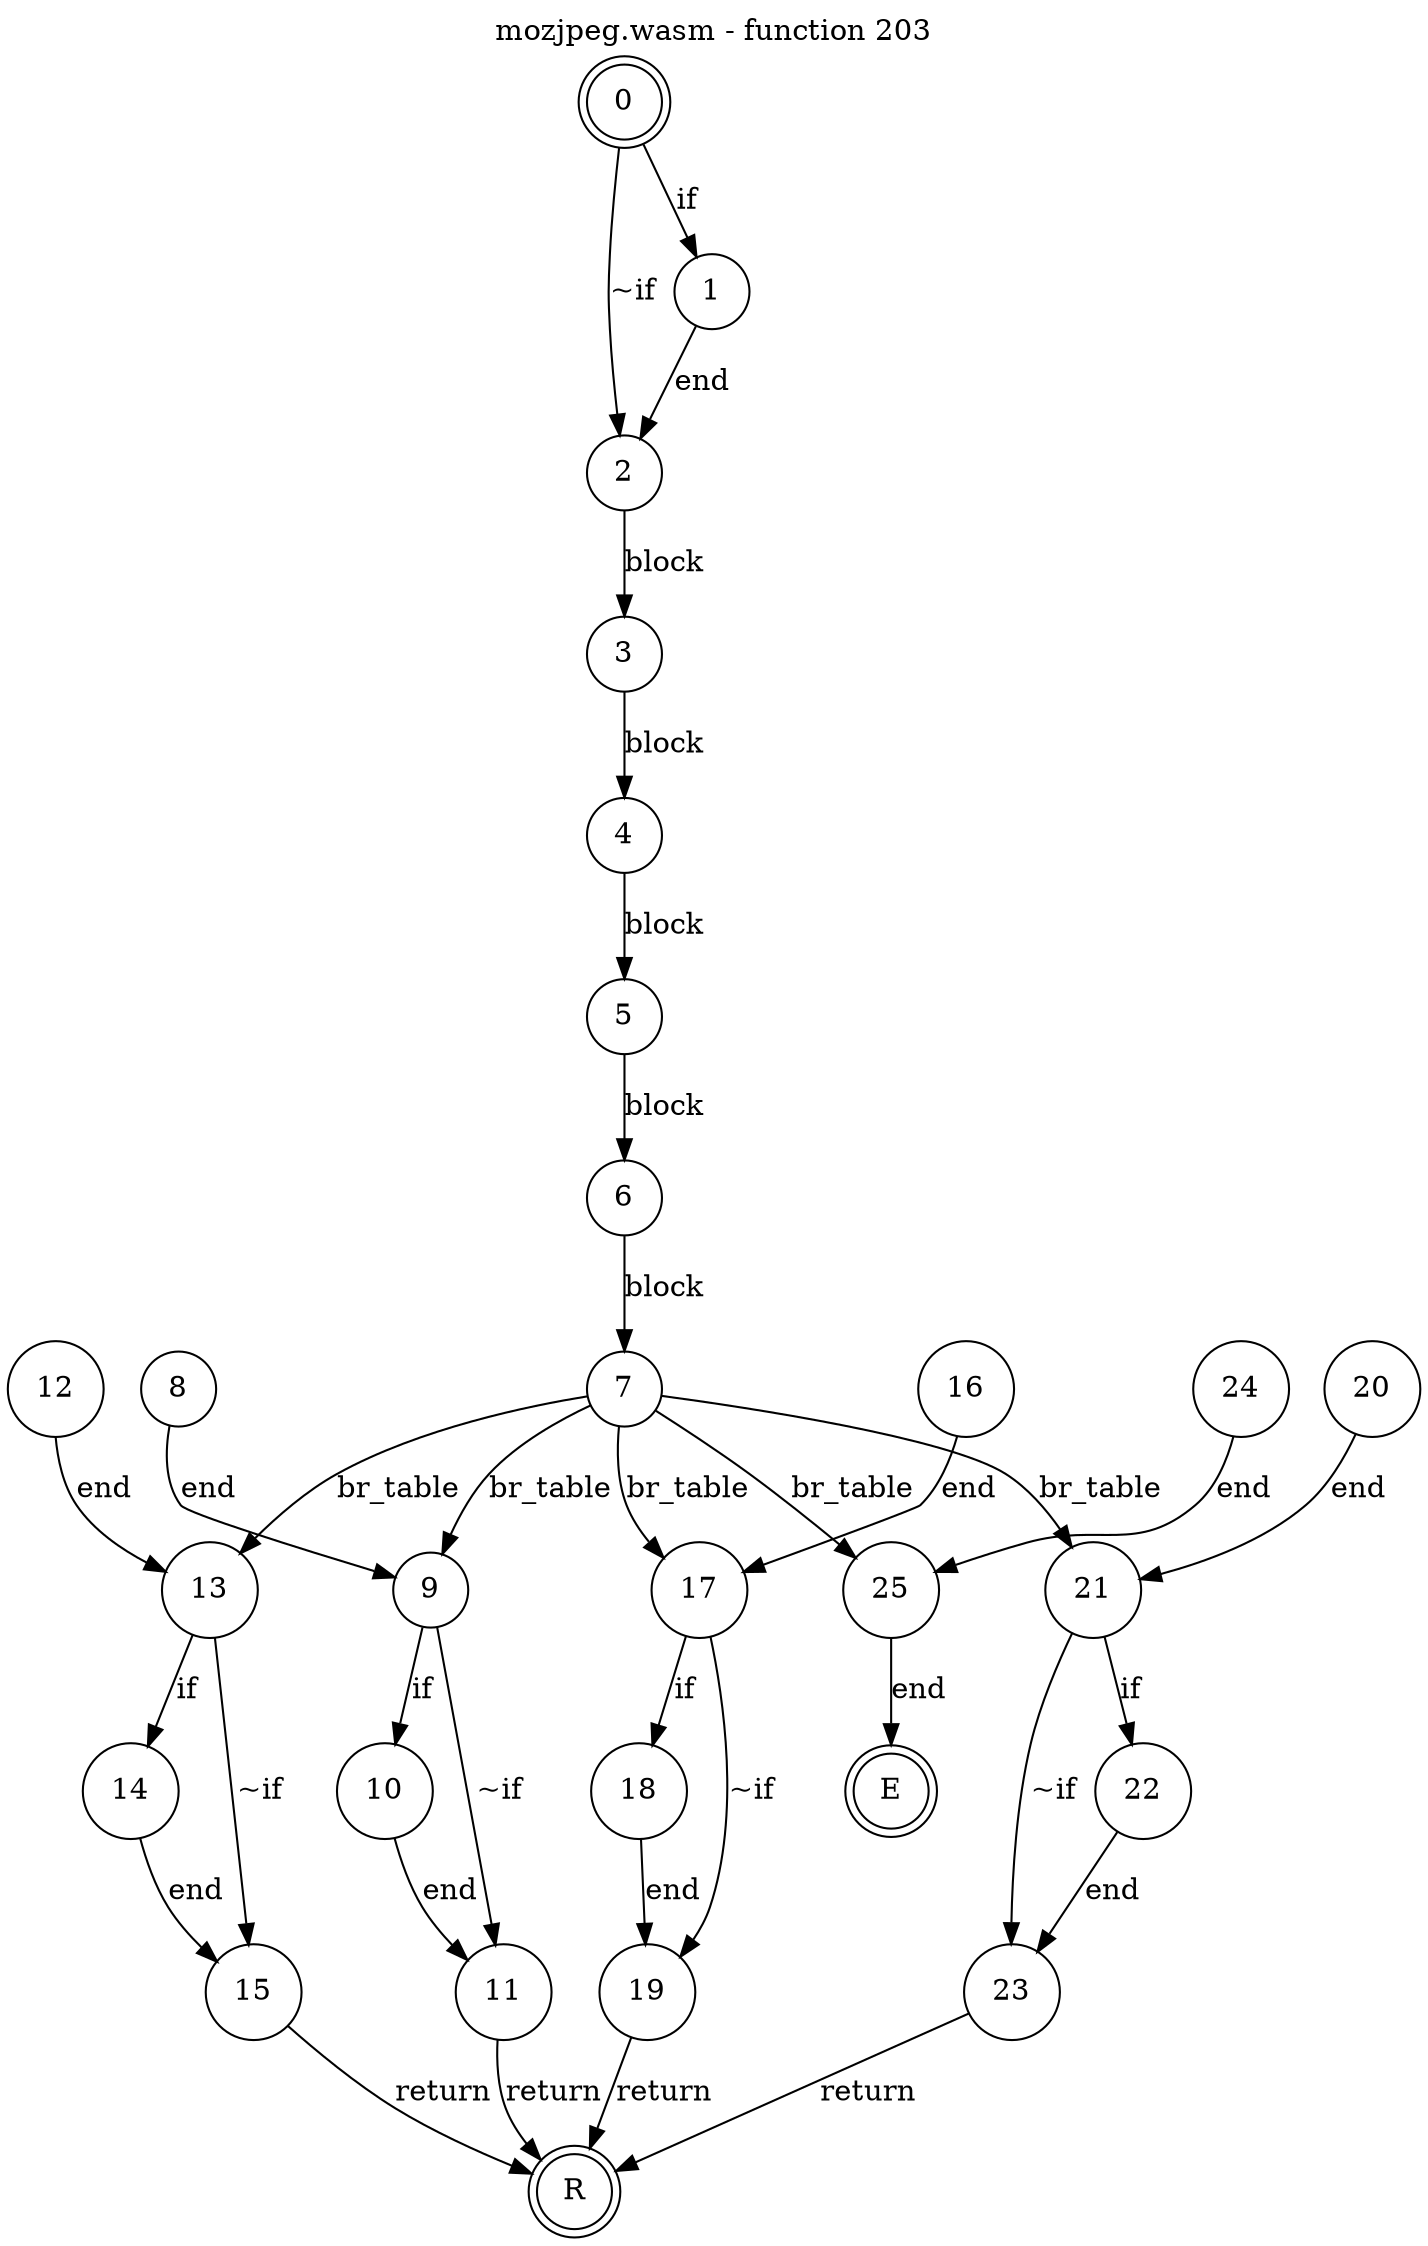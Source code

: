 digraph finite_state_machine {
    label = "mozjpeg.wasm - function 203"
    labelloc =  t
    labelfontsize = 16
    labelfontcolor = black
    labelfontname = "Helvetica"
    node [shape = doublecircle]; 0 E R ;
    node [shape = circle];
    0 -> 1[label="if"];
    0 -> 2[label="~if"];
    1 -> 2[label="end"];
    2 -> 3[label="block"];
    3 -> 4[label="block"];
    4 -> 5[label="block"];
    5 -> 6[label="block"];
    6 -> 7[label="block"];
    7 -> 9[label="br_table"];
    7 -> 25[label="br_table"];
    7 -> 17[label="br_table"];
    7 -> 13[label="br_table"];
    7 -> 21[label="br_table"];
    8 -> 9[label="end"];
    9 -> 10[label="if"];
    9 -> 11[label="~if"];
    10 -> 11[label="end"];
    11 -> R[label="return"];
    12 -> 13[label="end"];
    13 -> 14[label="if"];
    13 -> 15[label="~if"];
    14 -> 15[label="end"];
    15 -> R[label="return"];
    16 -> 17[label="end"];
    17 -> 18[label="if"];
    17 -> 19[label="~if"];
    18 -> 19[label="end"];
    19 -> R[label="return"];
    20 -> 21[label="end"];
    21 -> 22[label="if"];
    21 -> 23[label="~if"];
    22 -> 23[label="end"];
    23 -> R[label="return"];
    24 -> 25[label="end"];
    25 -> E[label="end"];
}
